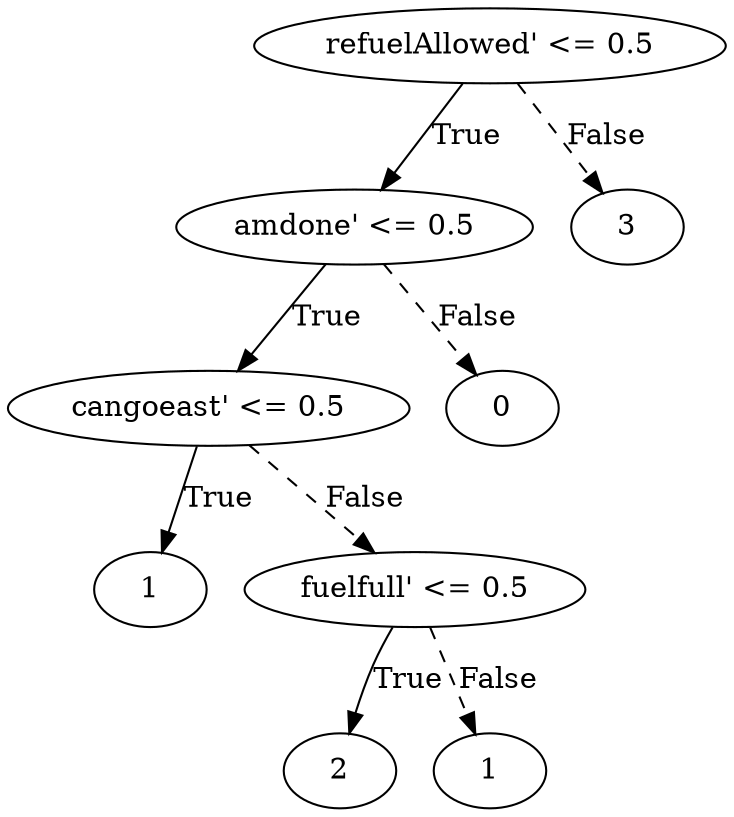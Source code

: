 digraph {
0 [label="refuelAllowed' <= 0.5"];
1 [label="amdone' <= 0.5"];
2 [label="cangoeast' <= 0.5"];
3 [label="1"];
2 -> 3 [label="True"];
4 [label="fuelfull' <= 0.5"];
5 [label="2"];
4 -> 5 [label="True"];
6 [label="1"];
4 -> 6 [style="dashed", label="False"];
2 -> 4 [style="dashed", label="False"];
1 -> 2 [label="True"];
7 [label="0"];
1 -> 7 [style="dashed", label="False"];
0 -> 1 [label="True"];
8 [label="3"];
0 -> 8 [style="dashed", label="False"];

}